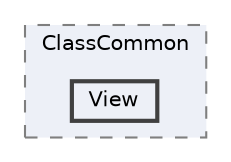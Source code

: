 digraph "C:/Users/むずでょ/Documents/Unity Projects/RMU-1-00-00-Research/Assets/RPGMaker/Codebase/Editor/Inspector/ClassCommon/View"
{
 // LATEX_PDF_SIZE
  bgcolor="transparent";
  edge [fontname=Helvetica,fontsize=10,labelfontname=Helvetica,labelfontsize=10];
  node [fontname=Helvetica,fontsize=10,shape=box,height=0.2,width=0.4];
  compound=true
  subgraph clusterdir_5e6f367c38a4f83ad7b0778b6c00b65c {
    graph [ bgcolor="#edf0f7", pencolor="grey50", label="ClassCommon", fontname=Helvetica,fontsize=10 style="filled,dashed", URL="dir_5e6f367c38a4f83ad7b0778b6c00b65c.html",tooltip=""]
  dir_55c0be97edd8acfc0a6acc166890d6ef [label="View", fillcolor="#edf0f7", color="grey25", style="filled,bold", URL="dir_55c0be97edd8acfc0a6acc166890d6ef.html",tooltip=""];
  }
}
